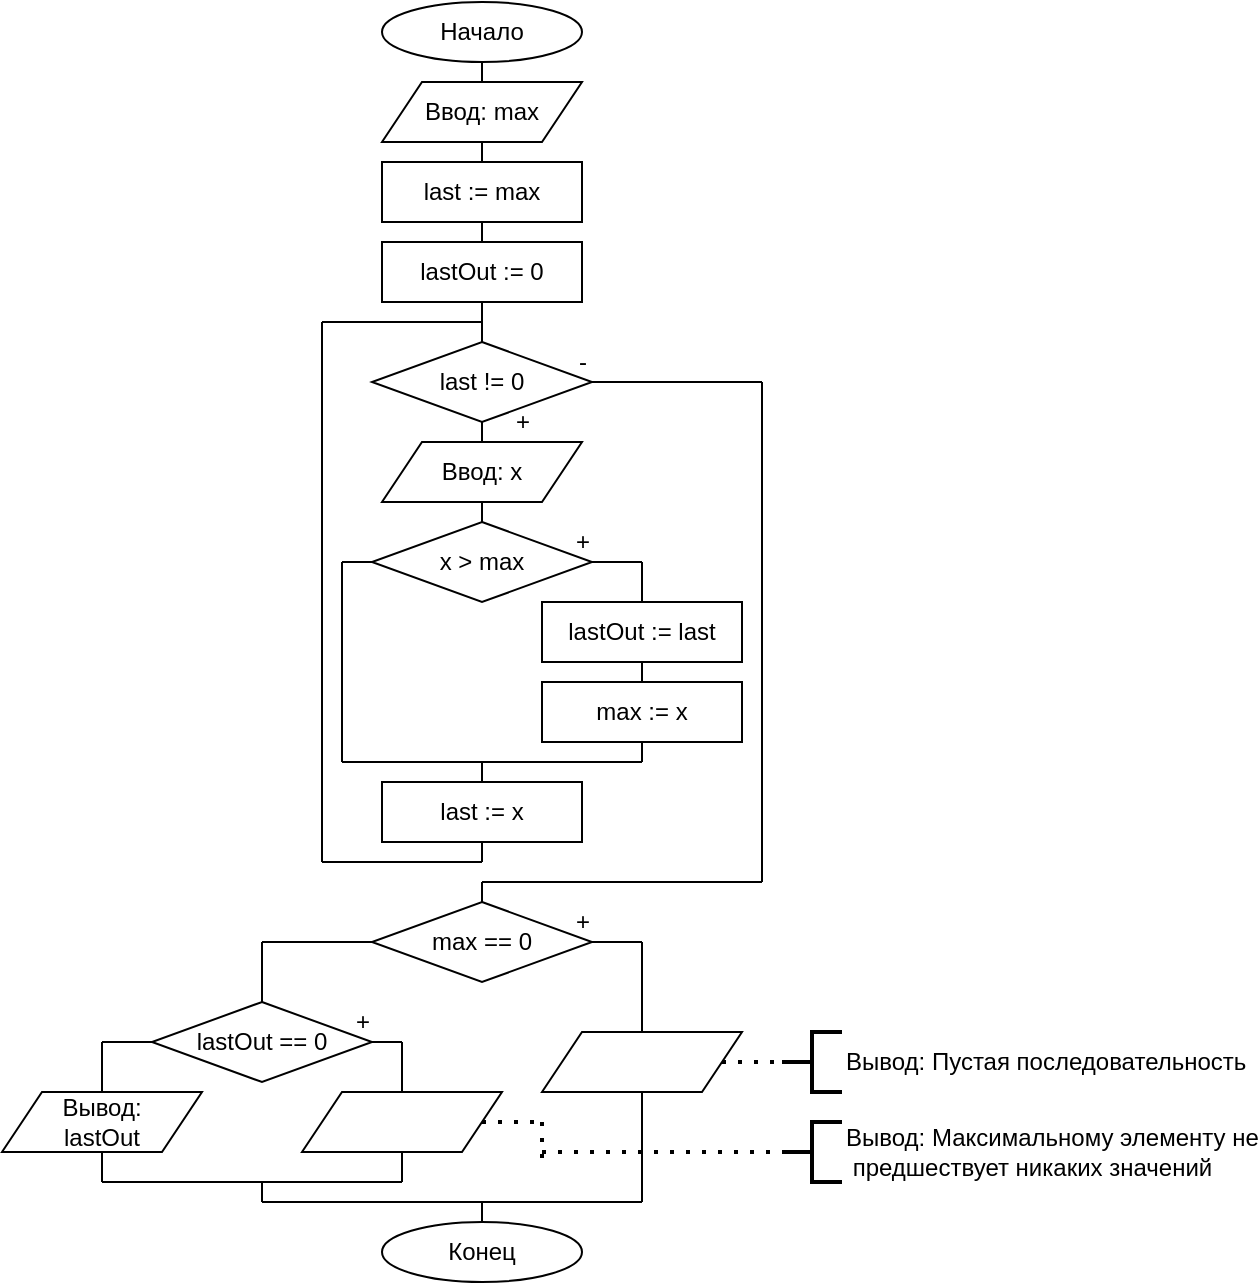 <mxfile version="15.2.9" type="google"><diagram id="WMAAg1juAasqmX3lWnBQ" name="Page-1"><mxGraphModel dx="1038" dy="575" grid="1" gridSize="10" guides="1" tooltips="1" connect="1" arrows="1" fold="1" page="1" pageScale="1" pageWidth="827" pageHeight="1169" math="0" shadow="0"><root><mxCell id="0"/><mxCell id="1" parent="0"/><mxCell id="RV7uZxnrQD0wYZcoA5XC-1" value="Начало" style="ellipse;whiteSpace=wrap;html=1;" vertex="1" parent="1"><mxGeometry x="340" y="10" width="100" height="30" as="geometry"/></mxCell><mxCell id="RV7uZxnrQD0wYZcoA5XC-73" value="Конец" style="ellipse;whiteSpace=wrap;html=1;" vertex="1" parent="1"><mxGeometry x="340" y="620" width="100" height="30" as="geometry"/></mxCell><mxCell id="RV7uZxnrQD0wYZcoA5XC-98" value="Ввод: max" style="shape=parallelogram;perimeter=parallelogramPerimeter;whiteSpace=wrap;html=1;fixedSize=1;" vertex="1" parent="1"><mxGeometry x="340" y="50" width="100" height="30" as="geometry"/></mxCell><mxCell id="RV7uZxnrQD0wYZcoA5XC-99" value="last := max" style="rounded=0;whiteSpace=wrap;html=1;" vertex="1" parent="1"><mxGeometry x="340" y="90" width="100" height="30" as="geometry"/></mxCell><mxCell id="RV7uZxnrQD0wYZcoA5XC-100" value="lastOut := 0" style="rounded=0;whiteSpace=wrap;html=1;" vertex="1" parent="1"><mxGeometry x="340" y="130" width="100" height="30" as="geometry"/></mxCell><mxCell id="RV7uZxnrQD0wYZcoA5XC-101" value="last != 0" style="rhombus;whiteSpace=wrap;html=1;" vertex="1" parent="1"><mxGeometry x="335" y="180" width="110" height="40" as="geometry"/></mxCell><mxCell id="RV7uZxnrQD0wYZcoA5XC-102" value="Ввод: х" style="shape=parallelogram;perimeter=parallelogramPerimeter;whiteSpace=wrap;html=1;fixedSize=1;" vertex="1" parent="1"><mxGeometry x="340" y="230" width="100" height="30" as="geometry"/></mxCell><mxCell id="RV7uZxnrQD0wYZcoA5XC-103" value="x &amp;gt; max" style="rhombus;whiteSpace=wrap;html=1;" vertex="1" parent="1"><mxGeometry x="335" y="270" width="110" height="40" as="geometry"/></mxCell><mxCell id="RV7uZxnrQD0wYZcoA5XC-104" value="lastOut := last" style="rounded=0;whiteSpace=wrap;html=1;" vertex="1" parent="1"><mxGeometry x="420" y="310" width="100" height="30" as="geometry"/></mxCell><mxCell id="RV7uZxnrQD0wYZcoA5XC-105" value="max := x" style="rounded=0;whiteSpace=wrap;html=1;" vertex="1" parent="1"><mxGeometry x="420" y="350" width="100" height="30" as="geometry"/></mxCell><mxCell id="RV7uZxnrQD0wYZcoA5XC-106" value="last := x" style="rounded=0;whiteSpace=wrap;html=1;" vertex="1" parent="1"><mxGeometry x="340" y="400" width="100" height="30" as="geometry"/></mxCell><mxCell id="RV7uZxnrQD0wYZcoA5XC-107" value="" style="endArrow=none;html=1;exitX=0.5;exitY=1;exitDx=0;exitDy=0;" edge="1" parent="1" source="RV7uZxnrQD0wYZcoA5XC-1"><mxGeometry width="50" height="50" relative="1" as="geometry"><mxPoint x="370" y="390" as="sourcePoint"/><mxPoint x="390" y="50" as="targetPoint"/></mxGeometry></mxCell><mxCell id="RV7uZxnrQD0wYZcoA5XC-108" value="" style="endArrow=none;html=1;exitX=0.5;exitY=1;exitDx=0;exitDy=0;entryX=0.5;entryY=0;entryDx=0;entryDy=0;" edge="1" parent="1" source="RV7uZxnrQD0wYZcoA5XC-98" target="RV7uZxnrQD0wYZcoA5XC-99"><mxGeometry width="50" height="50" relative="1" as="geometry"><mxPoint x="410" y="200" as="sourcePoint"/><mxPoint x="460" y="150" as="targetPoint"/></mxGeometry></mxCell><mxCell id="RV7uZxnrQD0wYZcoA5XC-109" value="" style="endArrow=none;html=1;exitX=0.5;exitY=1;exitDx=0;exitDy=0;entryX=0.5;entryY=0;entryDx=0;entryDy=0;" edge="1" parent="1" source="RV7uZxnrQD0wYZcoA5XC-99" target="RV7uZxnrQD0wYZcoA5XC-100"><mxGeometry width="50" height="50" relative="1" as="geometry"><mxPoint x="410" y="200" as="sourcePoint"/><mxPoint x="460" y="150" as="targetPoint"/></mxGeometry></mxCell><mxCell id="RV7uZxnrQD0wYZcoA5XC-110" value="" style="endArrow=none;html=1;exitX=0.5;exitY=0;exitDx=0;exitDy=0;entryX=0.5;entryY=1;entryDx=0;entryDy=0;" edge="1" parent="1" source="RV7uZxnrQD0wYZcoA5XC-101" target="RV7uZxnrQD0wYZcoA5XC-100"><mxGeometry width="50" height="50" relative="1" as="geometry"><mxPoint x="410" y="200" as="sourcePoint"/><mxPoint x="460" y="150" as="targetPoint"/></mxGeometry></mxCell><mxCell id="RV7uZxnrQD0wYZcoA5XC-111" value="" style="endArrow=none;html=1;exitX=0.5;exitY=1;exitDx=0;exitDy=0;entryX=0.5;entryY=0;entryDx=0;entryDy=0;" edge="1" parent="1" source="RV7uZxnrQD0wYZcoA5XC-101" target="RV7uZxnrQD0wYZcoA5XC-102"><mxGeometry width="50" height="50" relative="1" as="geometry"><mxPoint x="410" y="200" as="sourcePoint"/><mxPoint x="460" y="150" as="targetPoint"/></mxGeometry></mxCell><mxCell id="RV7uZxnrQD0wYZcoA5XC-112" value="" style="endArrow=none;html=1;exitX=0.5;exitY=1;exitDx=0;exitDy=0;entryX=0.5;entryY=0;entryDx=0;entryDy=0;" edge="1" parent="1" source="RV7uZxnrQD0wYZcoA5XC-102" target="RV7uZxnrQD0wYZcoA5XC-103"><mxGeometry width="50" height="50" relative="1" as="geometry"><mxPoint x="410" y="200" as="sourcePoint"/><mxPoint x="460" y="150" as="targetPoint"/></mxGeometry></mxCell><mxCell id="RV7uZxnrQD0wYZcoA5XC-113" value="" style="endArrow=none;html=1;exitX=1;exitY=0.5;exitDx=0;exitDy=0;" edge="1" parent="1" source="RV7uZxnrQD0wYZcoA5XC-103"><mxGeometry width="50" height="50" relative="1" as="geometry"><mxPoint x="410" y="270" as="sourcePoint"/><mxPoint x="470" y="290" as="targetPoint"/></mxGeometry></mxCell><mxCell id="RV7uZxnrQD0wYZcoA5XC-114" value="" style="endArrow=none;html=1;exitX=0.5;exitY=0;exitDx=0;exitDy=0;" edge="1" parent="1" source="RV7uZxnrQD0wYZcoA5XC-104"><mxGeometry width="50" height="50" relative="1" as="geometry"><mxPoint x="410" y="270" as="sourcePoint"/><mxPoint x="470" y="290" as="targetPoint"/></mxGeometry></mxCell><mxCell id="RV7uZxnrQD0wYZcoA5XC-115" value="" style="endArrow=none;html=1;exitX=0.5;exitY=1;exitDx=0;exitDy=0;entryX=0.5;entryY=0;entryDx=0;entryDy=0;" edge="1" parent="1" source="RV7uZxnrQD0wYZcoA5XC-104" target="RV7uZxnrQD0wYZcoA5XC-105"><mxGeometry width="50" height="50" relative="1" as="geometry"><mxPoint x="410" y="270" as="sourcePoint"/><mxPoint x="460" y="220" as="targetPoint"/></mxGeometry></mxCell><mxCell id="RV7uZxnrQD0wYZcoA5XC-116" value="" style="endArrow=none;html=1;exitX=0.5;exitY=1;exitDx=0;exitDy=0;" edge="1" parent="1" source="RV7uZxnrQD0wYZcoA5XC-105"><mxGeometry width="50" height="50" relative="1" as="geometry"><mxPoint x="410" y="340" as="sourcePoint"/><mxPoint x="470" y="390" as="targetPoint"/></mxGeometry></mxCell><mxCell id="RV7uZxnrQD0wYZcoA5XC-117" value="" style="endArrow=none;html=1;exitX=0;exitY=0.5;exitDx=0;exitDy=0;" edge="1" parent="1" source="RV7uZxnrQD0wYZcoA5XC-103"><mxGeometry width="50" height="50" relative="1" as="geometry"><mxPoint x="410" y="340" as="sourcePoint"/><mxPoint x="320" y="290" as="targetPoint"/></mxGeometry></mxCell><mxCell id="RV7uZxnrQD0wYZcoA5XC-118" value="" style="endArrow=none;html=1;" edge="1" parent="1"><mxGeometry width="50" height="50" relative="1" as="geometry"><mxPoint x="320" y="290" as="sourcePoint"/><mxPoint x="320" y="390" as="targetPoint"/></mxGeometry></mxCell><mxCell id="RV7uZxnrQD0wYZcoA5XC-119" value="" style="endArrow=none;html=1;" edge="1" parent="1"><mxGeometry width="50" height="50" relative="1" as="geometry"><mxPoint x="320" y="390" as="sourcePoint"/><mxPoint x="470" y="390" as="targetPoint"/></mxGeometry></mxCell><mxCell id="RV7uZxnrQD0wYZcoA5XC-120" value="" style="endArrow=none;html=1;exitX=0.5;exitY=0;exitDx=0;exitDy=0;" edge="1" parent="1" source="RV7uZxnrQD0wYZcoA5XC-106"><mxGeometry width="50" height="50" relative="1" as="geometry"><mxPoint x="410" y="340" as="sourcePoint"/><mxPoint x="390" y="390" as="targetPoint"/></mxGeometry></mxCell><mxCell id="RV7uZxnrQD0wYZcoA5XC-121" value="" style="endArrow=none;html=1;exitX=0.5;exitY=1;exitDx=0;exitDy=0;" edge="1" parent="1" source="RV7uZxnrQD0wYZcoA5XC-106"><mxGeometry width="50" height="50" relative="1" as="geometry"><mxPoint x="410" y="340" as="sourcePoint"/><mxPoint x="390" y="440" as="targetPoint"/></mxGeometry></mxCell><mxCell id="RV7uZxnrQD0wYZcoA5XC-122" value="" style="endArrow=none;html=1;" edge="1" parent="1"><mxGeometry width="50" height="50" relative="1" as="geometry"><mxPoint x="390" y="440" as="sourcePoint"/><mxPoint x="310" y="440" as="targetPoint"/></mxGeometry></mxCell><mxCell id="RV7uZxnrQD0wYZcoA5XC-123" value="" style="endArrow=none;html=1;" edge="1" parent="1"><mxGeometry width="50" height="50" relative="1" as="geometry"><mxPoint x="310" y="440" as="sourcePoint"/><mxPoint x="310" y="170" as="targetPoint"/></mxGeometry></mxCell><mxCell id="RV7uZxnrQD0wYZcoA5XC-124" value="" style="endArrow=none;html=1;" edge="1" parent="1"><mxGeometry width="50" height="50" relative="1" as="geometry"><mxPoint x="310" y="170" as="sourcePoint"/><mxPoint x="390" y="170" as="targetPoint"/></mxGeometry></mxCell><mxCell id="RV7uZxnrQD0wYZcoA5XC-125" value="+" style="text;html=1;align=center;verticalAlign=middle;resizable=0;points=[];autosize=1;strokeColor=none;fillColor=none;" vertex="1" parent="1"><mxGeometry x="430" y="270" width="20" height="20" as="geometry"/></mxCell><mxCell id="RV7uZxnrQD0wYZcoA5XC-126" value="+" style="text;html=1;align=center;verticalAlign=middle;resizable=0;points=[];autosize=1;strokeColor=none;fillColor=none;" vertex="1" parent="1"><mxGeometry x="400" y="210" width="20" height="20" as="geometry"/></mxCell><mxCell id="RV7uZxnrQD0wYZcoA5XC-127" value="-" style="text;html=1;align=center;verticalAlign=middle;resizable=0;points=[];autosize=1;strokeColor=none;fillColor=none;" vertex="1" parent="1"><mxGeometry x="430" y="180" width="20" height="20" as="geometry"/></mxCell><mxCell id="RV7uZxnrQD0wYZcoA5XC-128" value="" style="endArrow=none;html=1;exitX=1;exitY=0.5;exitDx=0;exitDy=0;" edge="1" parent="1" source="RV7uZxnrQD0wYZcoA5XC-101"><mxGeometry width="50" height="50" relative="1" as="geometry"><mxPoint x="480" y="210" as="sourcePoint"/><mxPoint x="530" y="200" as="targetPoint"/></mxGeometry></mxCell><mxCell id="RV7uZxnrQD0wYZcoA5XC-129" value="" style="endArrow=none;html=1;" edge="1" parent="1"><mxGeometry width="50" height="50" relative="1" as="geometry"><mxPoint x="530" y="200" as="sourcePoint"/><mxPoint x="530" y="450" as="targetPoint"/></mxGeometry></mxCell><mxCell id="RV7uZxnrQD0wYZcoA5XC-130" value="" style="endArrow=none;html=1;" edge="1" parent="1"><mxGeometry width="50" height="50" relative="1" as="geometry"><mxPoint x="390" y="450" as="sourcePoint"/><mxPoint x="530" y="450" as="targetPoint"/></mxGeometry></mxCell><mxCell id="RV7uZxnrQD0wYZcoA5XC-131" value="max == 0" style="rhombus;whiteSpace=wrap;html=1;" vertex="1" parent="1"><mxGeometry x="335" y="460" width="110" height="40" as="geometry"/></mxCell><mxCell id="RV7uZxnrQD0wYZcoA5XC-132" value="lastOut == 0" style="rhombus;whiteSpace=wrap;html=1;" vertex="1" parent="1"><mxGeometry x="225" y="510" width="110" height="40" as="geometry"/></mxCell><mxCell id="RV7uZxnrQD0wYZcoA5XC-133" value="" style="shape=parallelogram;perimeter=parallelogramPerimeter;whiteSpace=wrap;html=1;fixedSize=1;" vertex="1" parent="1"><mxGeometry x="300" y="555" width="100" height="30" as="geometry"/></mxCell><mxCell id="RV7uZxnrQD0wYZcoA5XC-134" value="Вывод: &lt;br&gt;lastOut" style="shape=parallelogram;perimeter=parallelogramPerimeter;whiteSpace=wrap;html=1;fixedSize=1;" vertex="1" parent="1"><mxGeometry x="150" y="555" width="100" height="30" as="geometry"/></mxCell><mxCell id="RV7uZxnrQD0wYZcoA5XC-135" value="" style="shape=parallelogram;perimeter=parallelogramPerimeter;whiteSpace=wrap;html=1;fixedSize=1;" vertex="1" parent="1"><mxGeometry x="420" y="525" width="100" height="30" as="geometry"/></mxCell><mxCell id="RV7uZxnrQD0wYZcoA5XC-136" value="" style="endArrow=none;html=1;entryX=0.5;entryY=0;entryDx=0;entryDy=0;" edge="1" parent="1" target="RV7uZxnrQD0wYZcoA5XC-131"><mxGeometry width="50" height="50" relative="1" as="geometry"><mxPoint x="390" y="450" as="sourcePoint"/><mxPoint x="460" y="420" as="targetPoint"/></mxGeometry></mxCell><mxCell id="RV7uZxnrQD0wYZcoA5XC-137" value="" style="endArrow=none;html=1;exitX=1;exitY=0.5;exitDx=0;exitDy=0;" edge="1" parent="1" source="RV7uZxnrQD0wYZcoA5XC-131"><mxGeometry width="50" height="50" relative="1" as="geometry"><mxPoint x="410" y="470" as="sourcePoint"/><mxPoint x="470" y="480" as="targetPoint"/></mxGeometry></mxCell><mxCell id="RV7uZxnrQD0wYZcoA5XC-138" value="" style="endArrow=none;html=1;exitX=0.5;exitY=0;exitDx=0;exitDy=0;" edge="1" parent="1" source="RV7uZxnrQD0wYZcoA5XC-135"><mxGeometry width="50" height="50" relative="1" as="geometry"><mxPoint x="410" y="470" as="sourcePoint"/><mxPoint x="470" y="480" as="targetPoint"/></mxGeometry></mxCell><mxCell id="RV7uZxnrQD0wYZcoA5XC-139" value="" style="endArrow=none;html=1;exitX=0;exitY=0.5;exitDx=0;exitDy=0;" edge="1" parent="1" source="RV7uZxnrQD0wYZcoA5XC-131"><mxGeometry width="50" height="50" relative="1" as="geometry"><mxPoint x="410" y="470" as="sourcePoint"/><mxPoint x="280" y="480" as="targetPoint"/></mxGeometry></mxCell><mxCell id="RV7uZxnrQD0wYZcoA5XC-140" value="" style="endArrow=none;html=1;entryX=0.5;entryY=0;entryDx=0;entryDy=0;" edge="1" parent="1" target="RV7uZxnrQD0wYZcoA5XC-132"><mxGeometry width="50" height="50" relative="1" as="geometry"><mxPoint x="280" y="480" as="sourcePoint"/><mxPoint x="460" y="420" as="targetPoint"/></mxGeometry></mxCell><mxCell id="RV7uZxnrQD0wYZcoA5XC-141" value="" style="endArrow=none;html=1;exitX=1;exitY=0.5;exitDx=0;exitDy=0;" edge="1" parent="1" source="RV7uZxnrQD0wYZcoA5XC-132"><mxGeometry width="50" height="50" relative="1" as="geometry"><mxPoint x="410" y="470" as="sourcePoint"/><mxPoint x="350" y="530" as="targetPoint"/></mxGeometry></mxCell><mxCell id="RV7uZxnrQD0wYZcoA5XC-142" value="" style="endArrow=none;html=1;exitX=0.5;exitY=0;exitDx=0;exitDy=0;" edge="1" parent="1" source="RV7uZxnrQD0wYZcoA5XC-134"><mxGeometry width="50" height="50" relative="1" as="geometry"><mxPoint x="410" y="470" as="sourcePoint"/><mxPoint x="200" y="530" as="targetPoint"/></mxGeometry></mxCell><mxCell id="RV7uZxnrQD0wYZcoA5XC-143" value="" style="endArrow=none;html=1;entryX=0;entryY=0.5;entryDx=0;entryDy=0;" edge="1" parent="1" target="RV7uZxnrQD0wYZcoA5XC-132"><mxGeometry width="50" height="50" relative="1" as="geometry"><mxPoint x="200" y="530" as="sourcePoint"/><mxPoint x="460" y="420" as="targetPoint"/></mxGeometry></mxCell><mxCell id="RV7uZxnrQD0wYZcoA5XC-144" value="" style="endArrow=none;html=1;entryX=0.5;entryY=0;entryDx=0;entryDy=0;" edge="1" parent="1" target="RV7uZxnrQD0wYZcoA5XC-133"><mxGeometry width="50" height="50" relative="1" as="geometry"><mxPoint x="350" y="530" as="sourcePoint"/><mxPoint x="460" y="420" as="targetPoint"/></mxGeometry></mxCell><mxCell id="RV7uZxnrQD0wYZcoA5XC-145" value="" style="endArrow=none;html=1;exitX=0.5;exitY=1;exitDx=0;exitDy=0;" edge="1" parent="1" source="RV7uZxnrQD0wYZcoA5XC-134"><mxGeometry width="50" height="50" relative="1" as="geometry"><mxPoint x="410" y="540" as="sourcePoint"/><mxPoint x="200" y="600" as="targetPoint"/></mxGeometry></mxCell><mxCell id="RV7uZxnrQD0wYZcoA5XC-147" value="" style="endArrow=none;html=1;exitX=0.5;exitY=1;exitDx=0;exitDy=0;" edge="1" parent="1" source="RV7uZxnrQD0wYZcoA5XC-133"><mxGeometry width="50" height="50" relative="1" as="geometry"><mxPoint x="410" y="540" as="sourcePoint"/><mxPoint x="350" y="600" as="targetPoint"/></mxGeometry></mxCell><mxCell id="RV7uZxnrQD0wYZcoA5XC-148" value="" style="endArrow=none;html=1;" edge="1" parent="1"><mxGeometry width="50" height="50" relative="1" as="geometry"><mxPoint x="200" y="600" as="sourcePoint"/><mxPoint x="350" y="600" as="targetPoint"/></mxGeometry></mxCell><mxCell id="RV7uZxnrQD0wYZcoA5XC-150" value="" style="endArrow=none;html=1;entryX=0.5;entryY=1;entryDx=0;entryDy=0;" edge="1" parent="1" target="RV7uZxnrQD0wYZcoA5XC-135"><mxGeometry width="50" height="50" relative="1" as="geometry"><mxPoint x="470" y="610" as="sourcePoint"/><mxPoint x="460" y="490" as="targetPoint"/></mxGeometry></mxCell><mxCell id="RV7uZxnrQD0wYZcoA5XC-151" value="" style="endArrow=none;html=1;" edge="1" parent="1"><mxGeometry width="50" height="50" relative="1" as="geometry"><mxPoint x="280" y="600" as="sourcePoint"/><mxPoint x="280" y="610" as="targetPoint"/></mxGeometry></mxCell><mxCell id="RV7uZxnrQD0wYZcoA5XC-152" value="" style="endArrow=none;html=1;" edge="1" parent="1"><mxGeometry width="50" height="50" relative="1" as="geometry"><mxPoint x="280" y="610" as="sourcePoint"/><mxPoint x="470" y="610" as="targetPoint"/></mxGeometry></mxCell><mxCell id="RV7uZxnrQD0wYZcoA5XC-154" value="" style="endArrow=none;html=1;entryX=0.5;entryY=0;entryDx=0;entryDy=0;" edge="1" parent="1" target="RV7uZxnrQD0wYZcoA5XC-73"><mxGeometry width="50" height="50" relative="1" as="geometry"><mxPoint x="390" y="610" as="sourcePoint"/><mxPoint x="460" y="470" as="targetPoint"/></mxGeometry></mxCell><mxCell id="RV7uZxnrQD0wYZcoA5XC-155" value="+" style="text;html=1;align=center;verticalAlign=middle;resizable=0;points=[];autosize=1;strokeColor=none;fillColor=none;" vertex="1" parent="1"><mxGeometry x="430" y="460" width="20" height="20" as="geometry"/></mxCell><mxCell id="RV7uZxnrQD0wYZcoA5XC-156" value="+" style="text;html=1;align=center;verticalAlign=middle;resizable=0;points=[];autosize=1;strokeColor=none;fillColor=none;" vertex="1" parent="1"><mxGeometry x="320" y="510" width="20" height="20" as="geometry"/></mxCell><mxCell id="RV7uZxnrQD0wYZcoA5XC-157" value="Вывод: Пустая последовательность" style="strokeWidth=2;html=1;shape=mxgraph.flowchart.annotation_2;align=left;labelPosition=right;pointerEvents=1;" vertex="1" parent="1"><mxGeometry x="540" y="525" width="30" height="30" as="geometry"/></mxCell><mxCell id="RV7uZxnrQD0wYZcoA5XC-158" value="" style="endArrow=none;dashed=1;html=1;dashPattern=1 3;strokeWidth=2;entryX=0;entryY=0.5;entryDx=0;entryDy=0;entryPerimeter=0;" edge="1" parent="1" source="RV7uZxnrQD0wYZcoA5XC-135" target="RV7uZxnrQD0wYZcoA5XC-157"><mxGeometry width="50" height="50" relative="1" as="geometry"><mxPoint x="340" y="510" as="sourcePoint"/><mxPoint x="390" y="460" as="targetPoint"/></mxGeometry></mxCell><mxCell id="RV7uZxnrQD0wYZcoA5XC-159" value="Вывод: Максимальному элементу не&lt;br&gt;&amp;nbsp;предшествует никаких значений" style="strokeWidth=2;html=1;shape=mxgraph.flowchart.annotation_2;align=left;labelPosition=right;pointerEvents=1;" vertex="1" parent="1"><mxGeometry x="540" y="570" width="30" height="30" as="geometry"/></mxCell><mxCell id="RV7uZxnrQD0wYZcoA5XC-160" value="" style="endArrow=none;dashed=1;html=1;dashPattern=1 3;strokeWidth=2;exitX=1;exitY=0.5;exitDx=0;exitDy=0;" edge="1" parent="1" source="RV7uZxnrQD0wYZcoA5XC-133"><mxGeometry width="50" height="50" relative="1" as="geometry"><mxPoint x="360" y="510" as="sourcePoint"/><mxPoint x="420" y="570" as="targetPoint"/></mxGeometry></mxCell><mxCell id="RV7uZxnrQD0wYZcoA5XC-161" value="" style="endArrow=none;dashed=1;html=1;dashPattern=1 3;strokeWidth=2;" edge="1" parent="1"><mxGeometry width="50" height="50" relative="1" as="geometry"><mxPoint x="420" y="570" as="sourcePoint"/><mxPoint x="420" y="590" as="targetPoint"/></mxGeometry></mxCell><mxCell id="RV7uZxnrQD0wYZcoA5XC-162" value="" style="endArrow=none;dashed=1;html=1;dashPattern=1 3;strokeWidth=2;entryX=0;entryY=0.5;entryDx=0;entryDy=0;entryPerimeter=0;" edge="1" parent="1" target="RV7uZxnrQD0wYZcoA5XC-159"><mxGeometry width="50" height="50" relative="1" as="geometry"><mxPoint x="420" y="585" as="sourcePoint"/><mxPoint x="410" y="460" as="targetPoint"/></mxGeometry></mxCell></root></mxGraphModel></diagram></mxfile>
